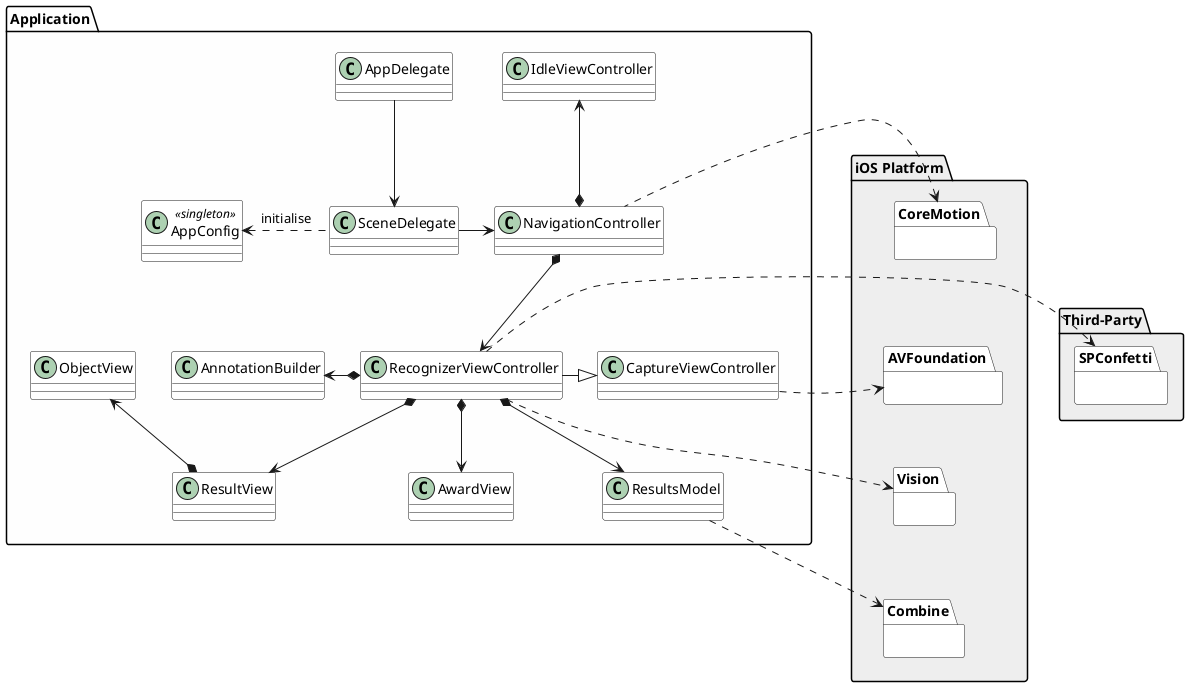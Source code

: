 @startuml classes
allowmixing

skinparam ClassBackgroundColor white
skinparam RectangleBackgroundColor white
skinparam PackageBackgroundColor white
skinparam RectangleBackgroundColor #deefff

package Application #fefefe {
class AppDelegate
class SceneDelegate
class NavigationController 
class CaptureViewController
class IdleViewController
class RecognizerViewController
class ResultsModel
class AnnotationBuilder
class ResultView
class AwardView
class ObjectView
class AppConfig<<singleton>>
}

package "iOS Platform" #eeeeee {
package CoreMotion {}
package AVFoundation {}
package Combine {}
package Vision {}
}

package Third-Party #eeeeee {
package SPConfetti {
}
}

"iOS Platform" -right[hidden]-> Application

AppDelegate -down-> SceneDelegate 
SceneDelegate -down> NavigationController
SceneDelegate -left.-> AppConfig : "initialise"

CaptureViewController <|-left- RecognizerViewController
NavigationController *-up-> IdleViewController
NavigationController *-down-> RecognizerViewController

RecognizerViewController *-down-> ResultsModel
RecognizerViewController *-left-> AnnotationBuilder
RecognizerViewController -.> Vision

CaptureViewController -right.> AVFoundation
NavigationController -up.> CoreMotion

RecognizerViewController *-down-> AwardView
RecognizerViewController *-down-> ResultView
RecognizerViewController -right.-> SPConfetti

ResultsModel -.> Combine
ResultView *-up-> ObjectView

CoreMotion -[hidden]down-> AVFoundation
AVFoundation -[hidden]down-> Vision
Vision -[hidden]down- Combine

@enduml